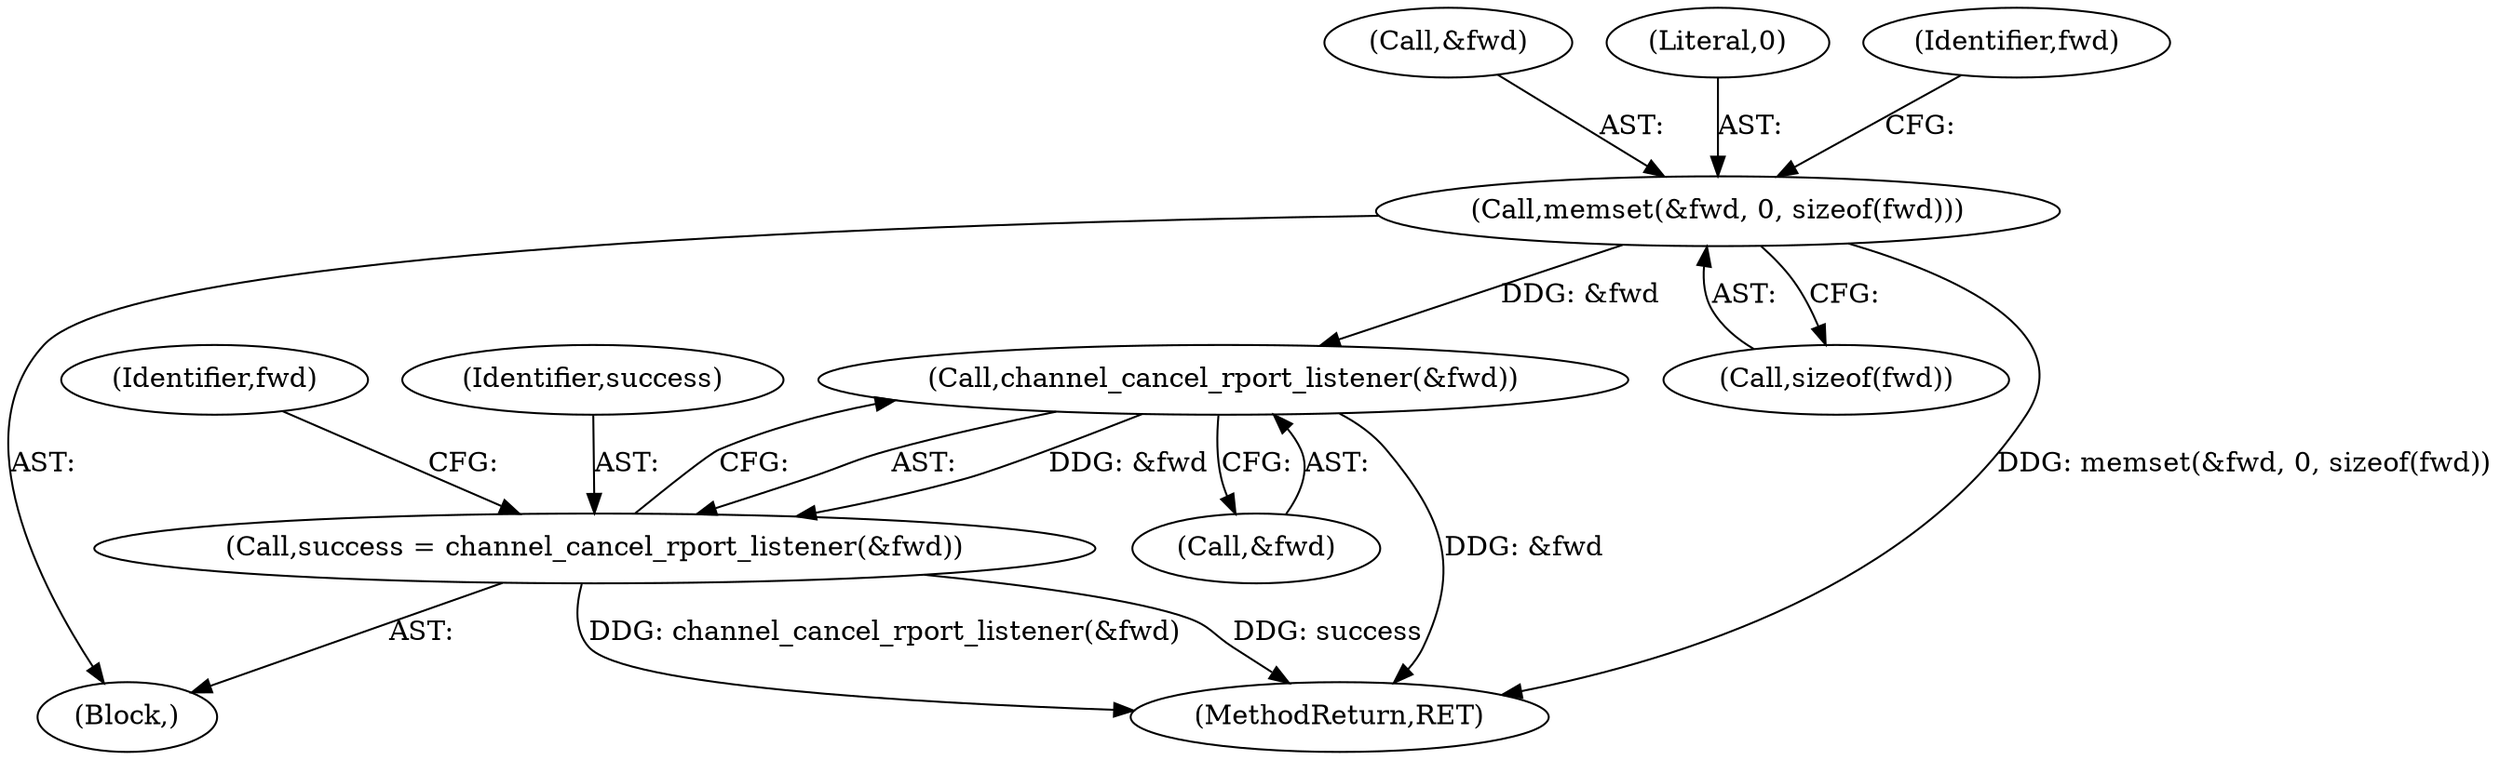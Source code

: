 digraph "0_src_c76fac666ea038753294f2ac94d310f8adece9ce@API" {
"1000392" [label="(Call,memset(&fwd, 0, sizeof(fwd)))"];
"1000412" [label="(Call,channel_cancel_rport_listener(&fwd))"];
"1000410" [label="(Call,success = channel_cancel_rport_listener(&fwd))"];
"1000390" [label="(Block,)"];
"1000393" [label="(Call,&fwd)"];
"1000413" [label="(Call,&fwd)"];
"1000395" [label="(Literal,0)"];
"1000400" [label="(Identifier,fwd)"];
"1000412" [label="(Call,channel_cancel_rport_listener(&fwd))"];
"1000396" [label="(Call,sizeof(fwd))"];
"1000474" [label="(MethodReturn,RET)"];
"1000410" [label="(Call,success = channel_cancel_rport_listener(&fwd))"];
"1000392" [label="(Call,memset(&fwd, 0, sizeof(fwd)))"];
"1000411" [label="(Identifier,success)"];
"1000417" [label="(Identifier,fwd)"];
"1000392" -> "1000390"  [label="AST: "];
"1000392" -> "1000396"  [label="CFG: "];
"1000393" -> "1000392"  [label="AST: "];
"1000395" -> "1000392"  [label="AST: "];
"1000396" -> "1000392"  [label="AST: "];
"1000400" -> "1000392"  [label="CFG: "];
"1000392" -> "1000474"  [label="DDG: memset(&fwd, 0, sizeof(fwd))"];
"1000392" -> "1000412"  [label="DDG: &fwd"];
"1000412" -> "1000410"  [label="AST: "];
"1000412" -> "1000413"  [label="CFG: "];
"1000413" -> "1000412"  [label="AST: "];
"1000410" -> "1000412"  [label="CFG: "];
"1000412" -> "1000474"  [label="DDG: &fwd"];
"1000412" -> "1000410"  [label="DDG: &fwd"];
"1000410" -> "1000390"  [label="AST: "];
"1000411" -> "1000410"  [label="AST: "];
"1000417" -> "1000410"  [label="CFG: "];
"1000410" -> "1000474"  [label="DDG: success"];
"1000410" -> "1000474"  [label="DDG: channel_cancel_rport_listener(&fwd)"];
}
